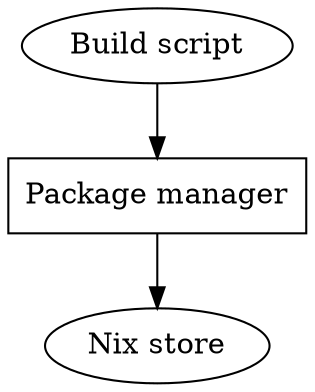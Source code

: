digraph pm_nix {
  bs [label="Build script"];
  pm [label="Package manager",shape=box];
  nix [label="Nix store"];

  bs -> pm;
  pm -> nix;
}
